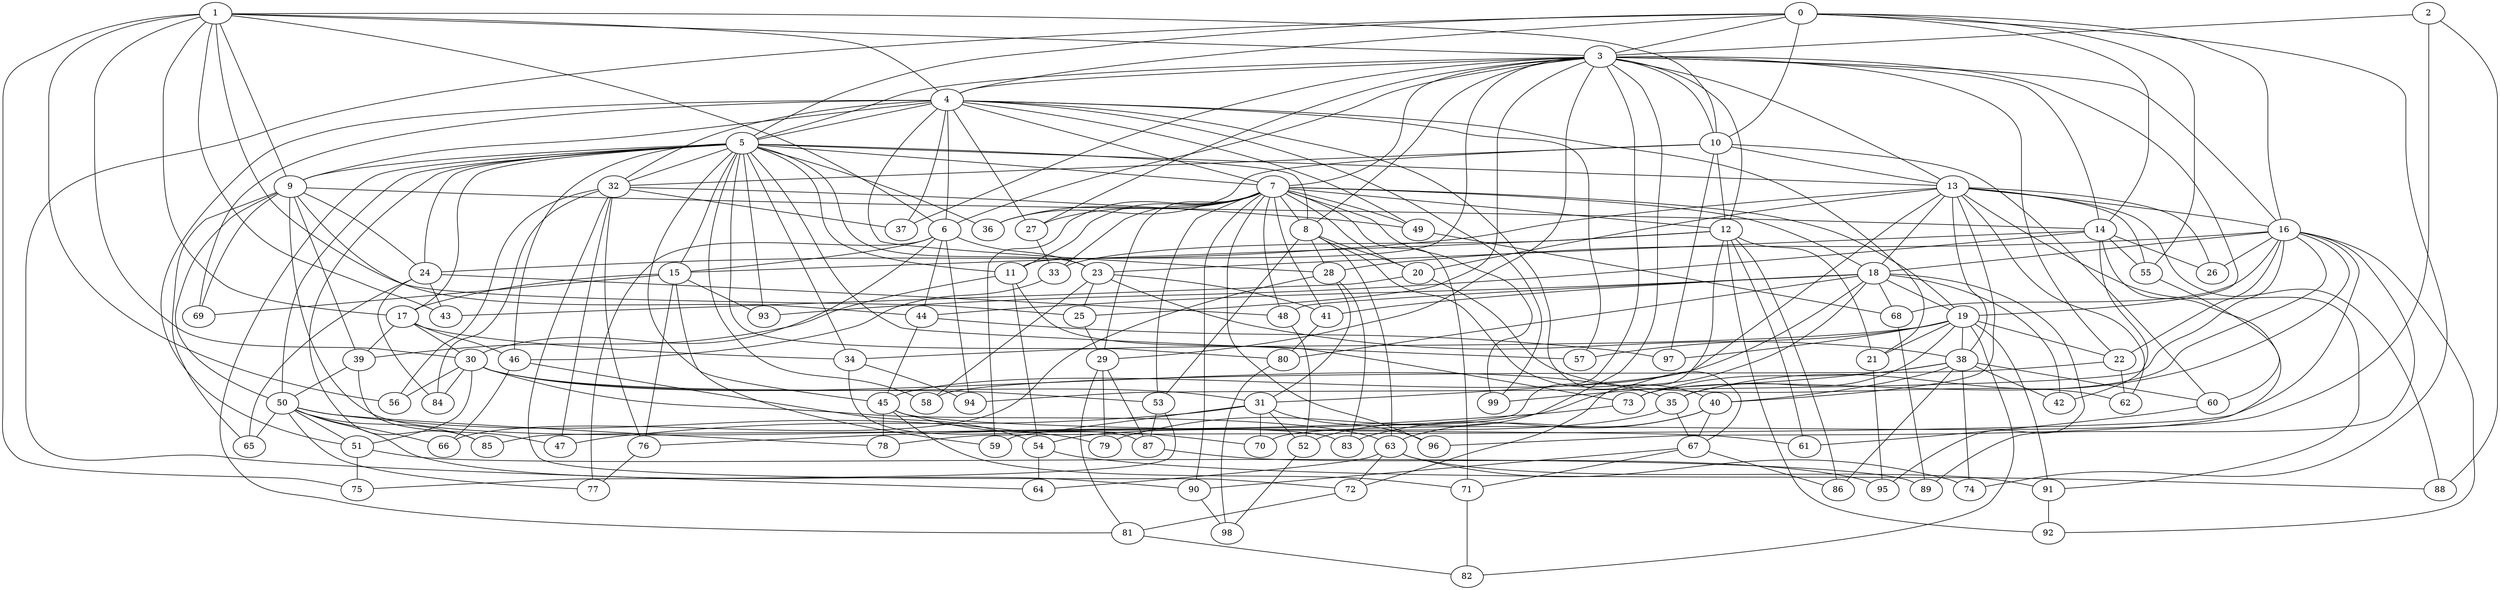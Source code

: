 strict graph "barabasi_albert_graph(100,3)" {
0;
1;
2;
3;
4;
5;
6;
7;
8;
9;
10;
11;
12;
13;
14;
15;
16;
17;
18;
19;
20;
21;
22;
23;
24;
25;
26;
27;
28;
29;
30;
31;
32;
33;
34;
35;
36;
37;
38;
39;
40;
41;
42;
43;
44;
45;
46;
47;
48;
49;
50;
51;
52;
53;
54;
55;
56;
57;
58;
59;
60;
61;
62;
63;
64;
65;
66;
67;
68;
69;
70;
71;
72;
73;
74;
75;
76;
77;
78;
79;
80;
81;
82;
83;
84;
85;
86;
87;
88;
89;
90;
91;
92;
93;
94;
95;
96;
97;
98;
99;
0 -- 64  [is_available=True, prob="0.778675920652"];
0 -- 3  [is_available=True, prob="1.0"];
0 -- 4  [is_available=True, prob="1.0"];
0 -- 5  [is_available=True, prob="0.584115594124"];
0 -- 10  [is_available=True, prob="0.676292689255"];
0 -- 14  [is_available=True, prob="0.82161209516"];
0 -- 16  [is_available=True, prob="0.895055746807"];
0 -- 55  [is_available=True, prob="0.401426526768"];
0 -- 74  [is_available=True, prob="0.396553440412"];
1 -- 3  [is_available=True, prob="1.0"];
1 -- 4  [is_available=True, prob="1.0"];
1 -- 6  [is_available=True, prob="0.410431488322"];
1 -- 9  [is_available=True, prob="1.0"];
1 -- 10  [is_available=True, prob="0.340563743946"];
1 -- 43  [is_available=True, prob="0.273409019643"];
1 -- 17  [is_available=True, prob="1.0"];
1 -- 75  [is_available=True, prob="1.0"];
1 -- 56  [is_available=True, prob="0.981259887543"];
1 -- 25  [is_available=True, prob="0.884565483069"];
1 -- 30  [is_available=True, prob="1.0"];
2 -- 88  [is_available=True, prob="0.79402279692"];
2 -- 3  [is_available=True, prob="0.698655528987"];
2 -- 70  [is_available=True, prob="1.0"];
3 -- 4  [is_available=True, prob="0.356615219495"];
3 -- 5  [is_available=True, prob="0.549943228109"];
3 -- 6  [is_available=True, prob="1.0"];
3 -- 7  [is_available=True, prob="0.0820719577545"];
3 -- 8  [is_available=True, prob="0.614758868744"];
3 -- 10  [is_available=True, prob="0.526488666125"];
3 -- 11  [is_available=True, prob="1.0"];
3 -- 12  [is_available=True, prob="0.768706413112"];
3 -- 13  [is_available=True, prob="0.859434914178"];
3 -- 14  [is_available=True, prob="1.0"];
3 -- 16  [is_available=True, prob="0.0591070507623"];
3 -- 19  [is_available=True, prob="0.448611418529"];
3 -- 22  [is_available=True, prob="0.197808529746"];
3 -- 25  [is_available=True, prob="0.413475628042"];
3 -- 27  [is_available=True, prob="0.186924630674"];
3 -- 29  [is_available=True, prob="0.398062805"];
3 -- 37  [is_available=True, prob="0.923415034092"];
3 -- 52  [is_available=True, prob="1.0"];
3 -- 85  [is_available=True, prob="0.132887422106"];
4 -- 67  [is_available=True, prob="1.0"];
4 -- 32  [is_available=True, prob="0.705589775247"];
4 -- 5  [is_available=True, prob="0.694440340328"];
4 -- 6  [is_available=True, prob="0.517501908675"];
4 -- 7  [is_available=True, prob="0.955049496011"];
4 -- 9  [is_available=True, prob="0.157771946964"];
4 -- 99  [is_available=True, prob="1.0"];
4 -- 49  [is_available=True, prob="0.285823574021"];
4 -- 51  [is_available=True, prob="0.0905236510575"];
4 -- 21  [is_available=True, prob="1.0"];
4 -- 57  [is_available=True, prob="0.272185375775"];
4 -- 27  [is_available=True, prob="0.363204382647"];
4 -- 28  [is_available=True, prob="0.0755776012286"];
4 -- 69  [is_available=True, prob="0.50830035505"];
4 -- 37  [is_available=True, prob="0.461853994366"];
5 -- 7  [is_available=True, prob="1.0"];
5 -- 8  [is_available=True, prob="1.0"];
5 -- 9  [is_available=True, prob="0.421385347425"];
5 -- 11  [is_available=True, prob="1.0"];
5 -- 13  [is_available=True, prob="1.0"];
5 -- 15  [is_available=True, prob="0.208702448545"];
5 -- 17  [is_available=True, prob="0.88901162964"];
5 -- 23  [is_available=True, prob="1.0"];
5 -- 24  [is_available=True, prob="1.0"];
5 -- 32  [is_available=True, prob="0.282365163828"];
5 -- 34  [is_available=True, prob="0.864144552351"];
5 -- 36  [is_available=True, prob="0.224410793454"];
5 -- 45  [is_available=True, prob="0.909041168327"];
5 -- 46  [is_available=True, prob="0.465249934066"];
5 -- 50  [is_available=True, prob="0.841747203637"];
5 -- 57  [is_available=True, prob="1.0"];
5 -- 58  [is_available=True, prob="0.208040264067"];
5 -- 80  [is_available=True, prob="0.3345121224"];
5 -- 81  [is_available=True, prob="0.549134917518"];
5 -- 85  [is_available=True, prob="0.0962643626019"];
5 -- 93  [is_available=True, prob="1.0"];
6 -- 44  [is_available=True, prob="1.0"];
6 -- 77  [is_available=True, prob="0.341749017566"];
6 -- 15  [is_available=True, prob="0.42185593394"];
6 -- 94  [is_available=True, prob="0.340412590365"];
6 -- 23  [is_available=True, prob="0.505103960608"];
6 -- 30  [is_available=True, prob="0.3389297094"];
7 -- 8  [is_available=True, prob="1.0"];
7 -- 11  [is_available=True, prob="0.889145049037"];
7 -- 12  [is_available=True, prob="1.0"];
7 -- 18  [is_available=True, prob="1.0"];
7 -- 19  [is_available=True, prob="1.0"];
7 -- 20  [is_available=True, prob="0.105048560304"];
7 -- 27  [is_available=True, prob="1.0"];
7 -- 29  [is_available=True, prob="0.790288045383"];
7 -- 33  [is_available=True, prob="0.864332955021"];
7 -- 36  [is_available=True, prob="0.0236698853479"];
7 -- 41  [is_available=True, prob="0.334424753666"];
7 -- 48  [is_available=True, prob="0.465082222956"];
7 -- 49  [is_available=True, prob="0.125053843192"];
7 -- 53  [is_available=True, prob="0.248957377623"];
7 -- 59  [is_available=True, prob="1.0"];
7 -- 71  [is_available=True, prob="1.0"];
7 -- 90  [is_available=True, prob="0.941720219971"];
7 -- 96  [is_available=True, prob="0.547563228456"];
7 -- 99  [is_available=True, prob="1.0"];
8 -- 40  [is_available=True, prob="1.0"];
8 -- 20  [is_available=True, prob="0.945318770079"];
8 -- 53  [is_available=True, prob="1.0"];
8 -- 28  [is_available=True, prob="1.0"];
8 -- 63  [is_available=True, prob="0.675151324911"];
9 -- 65  [is_available=True, prob="0.580549152371"];
9 -- 39  [is_available=True, prob="0.783052343792"];
9 -- 44  [is_available=True, prob="0.371500988882"];
9 -- 14  [is_available=True, prob="1.0"];
9 -- 50  [is_available=True, prob="1.0"];
9 -- 83  [is_available=True, prob="0.810552504547"];
9 -- 24  [is_available=True, prob="0.00419250248507"];
9 -- 69  [is_available=True, prob="0.879247788521"];
10 -- 36  [is_available=True, prob="0.752198666426"];
10 -- 32  [is_available=True, prob="0.196742186889"];
10 -- 12  [is_available=True, prob="0.574728204787"];
10 -- 13  [is_available=True, prob="0.348308816434"];
10 -- 97  [is_available=True, prob="0.780880125225"];
10 -- 60  [is_available=True, prob="0.744733170585"];
11 -- 39  [is_available=True, prob="0.244132859813"];
11 -- 73  [is_available=True, prob="0.792432846821"];
11 -- 54  [is_available=True, prob="0.174038354296"];
12 -- 33  [is_available=True, prob="1.0"];
12 -- 72  [is_available=True, prob="0.859177311687"];
12 -- 15  [is_available=True, prob="0.542339387665"];
12 -- 21  [is_available=True, prob="0.197597701569"];
12 -- 86  [is_available=True, prob="0.952264137253"];
12 -- 92  [is_available=True, prob="0.668440913851"];
12 -- 61  [is_available=True, prob="0.943074013529"];
13 -- 38  [is_available=True, prob="1.0"];
13 -- 40  [is_available=True, prob="0.675775177229"];
13 -- 16  [is_available=True, prob="0.0576506135993"];
13 -- 88  [is_available=True, prob="0.0900322575084"];
13 -- 18  [is_available=True, prob="0.0961720478437"];
13 -- 20  [is_available=True, prob="1.0"];
13 -- 55  [is_available=True, prob="0.702489812555"];
13 -- 24  [is_available=True, prob="0.0535660833631"];
13 -- 26  [is_available=True, prob="0.469100497709"];
13 -- 91  [is_available=True, prob="0.280635129609"];
13 -- 62  [is_available=True, prob="0.627441179685"];
13 -- 31  [is_available=True, prob="1.0"];
14 -- 96  [is_available=True, prob="0.385929079747"];
14 -- 42  [is_available=True, prob="0.0505106647508"];
14 -- 55  [is_available=True, prob="0.0108378689059"];
14 -- 23  [is_available=True, prob="0.608153696485"];
14 -- 26  [is_available=True, prob="0.268050370089"];
14 -- 93  [is_available=True, prob="1.0"];
15 -- 76  [is_available=True, prob="0.565344302259"];
15 -- 17  [is_available=True, prob="0.366256819353"];
15 -- 59  [is_available=True, prob="0.770098829145"];
15 -- 93  [is_available=True, prob="1.0"];
15 -- 69  [is_available=True, prob="0.710207722109"];
16 -- 68  [is_available=True, prob="0.219588610752"];
16 -- 73  [is_available=True, prob="0.996124378889"];
16 -- 78  [is_available=True, prob="0.686627311785"];
16 -- 92  [is_available=True, prob="1.0"];
16 -- 18  [is_available=True, prob="1.0"];
16 -- 35  [is_available=True, prob="1.0"];
16 -- 22  [is_available=True, prob="0.363958081349"];
16 -- 89  [is_available=True, prob="0.334876815208"];
16 -- 26  [is_available=True, prob="0.439722221584"];
16 -- 28  [is_available=True, prob="0.466173129878"];
16 -- 94  [is_available=True, prob="0.654528050887"];
17 -- 34  [is_available=True, prob="1.0"];
17 -- 39  [is_available=True, prob="0.0738520487362"];
17 -- 46  [is_available=True, prob="0.556063275882"];
17 -- 30  [is_available=True, prob="0.599142467729"];
18 -- 48  [is_available=True, prob="1.0"];
18 -- 68  [is_available=True, prob="1.0"];
18 -- 80  [is_available=True, prob="0.903864271869"];
18 -- 41  [is_available=True, prob="0.147137231159"];
18 -- 42  [is_available=True, prob="1.0"];
18 -- 44  [is_available=True, prob="0.526049464867"];
18 -- 45  [is_available=True, prob="0.917638266043"];
18 -- 19  [is_available=True, prob="1.0"];
18 -- 79  [is_available=True, prob="0.61659983144"];
18 -- 95  [is_available=True, prob="0.323408192525"];
19 -- 97  [is_available=True, prob="1.0"];
19 -- 34  [is_available=True, prob="0.197454769135"];
19 -- 38  [is_available=True, prob="0.656294783812"];
19 -- 82  [is_available=True, prob="1.0"];
19 -- 35  [is_available=True, prob="0.991406453689"];
19 -- 21  [is_available=True, prob="0.617960607977"];
19 -- 22  [is_available=True, prob="0.255260110552"];
19 -- 57  [is_available=True, prob="0.689488564056"];
19 -- 91  [is_available=True, prob="0.672470795788"];
20 -- 43  [is_available=True, prob="0.233565842096"];
20 -- 62  [is_available=True, prob="0.179532469598"];
21 -- 95  [is_available=True, prob="0.325262549718"];
22 -- 58  [is_available=True, prob="0.490507069934"];
22 -- 62  [is_available=True, prob="0.350557652188"];
23 -- 38  [is_available=True, prob="0.822024138246"];
23 -- 41  [is_available=True, prob="0.240686490329"];
23 -- 25  [is_available=True, prob="1.0"];
23 -- 58  [is_available=True, prob="1.0"];
24 -- 65  [is_available=True, prob="0.328765442264"];
24 -- 43  [is_available=True, prob="0.616923187258"];
24 -- 48  [is_available=True, prob="0.0832926134155"];
24 -- 84  [is_available=True, prob="0.0768108122348"];
25 -- 29  [is_available=True, prob="0.946258765541"];
27 -- 33  [is_available=True, prob="1.0"];
28 -- 66  [is_available=True, prob="0.0209732429995"];
28 -- 83  [is_available=True, prob="1.0"];
28 -- 31  [is_available=True, prob="0.620562671585"];
29 -- 79  [is_available=True, prob="1.0"];
29 -- 81  [is_available=True, prob="1.0"];
29 -- 87  [is_available=True, prob="1.0"];
30 -- 35  [is_available=True, prob="0.583954950509"];
30 -- 51  [is_available=True, prob="0.468284423135"];
30 -- 84  [is_available=True, prob="0.592011083288"];
30 -- 53  [is_available=True, prob="0.307474624794"];
30 -- 56  [is_available=True, prob="0.968172130868"];
30 -- 63  [is_available=True, prob="0.0741060891384"];
30 -- 31  [is_available=True, prob="0.0828979944778"];
31 -- 96  [is_available=True, prob="1.0"];
31 -- 70  [is_available=True, prob="1.0"];
31 -- 47  [is_available=True, prob="0.750232878669"];
31 -- 52  [is_available=True, prob="1.0"];
31 -- 59  [is_available=True, prob="0.16358975085"];
32 -- 72  [is_available=True, prob="0.279962312647"];
32 -- 76  [is_available=True, prob="0.758900231865"];
32 -- 47  [is_available=True, prob="1.0"];
32 -- 49  [is_available=True, prob="0.811916253447"];
32 -- 84  [is_available=True, prob="0.987183731084"];
32 -- 56  [is_available=True, prob="0.410328457655"];
32 -- 37  [is_available=True, prob="1.0"];
33 -- 46  [is_available=True, prob="0.149315225844"];
34 -- 94  [is_available=True, prob="0.786018100459"];
34 -- 87  [is_available=True, prob="0.400686112621"];
35 -- 67  [is_available=True, prob="0.277280736505"];
35 -- 54  [is_available=True, prob="0.971594233697"];
38 -- 99  [is_available=True, prob="0.473727335139"];
38 -- 40  [is_available=True, prob="1.0"];
38 -- 73  [is_available=True, prob="0.896317868646"];
38 -- 42  [is_available=True, prob="0.803703415423"];
38 -- 86  [is_available=True, prob="1.0"];
38 -- 60  [is_available=True, prob="0.821400752097"];
38 -- 74  [is_available=True, prob="0.62114885836"];
39 -- 50  [is_available=True, prob="0.123484916992"];
39 -- 47  [is_available=True, prob="0.0396811171238"];
40 -- 67  [is_available=True, prob="0.653972170764"];
40 -- 83  [is_available=True, prob="0.197641213627"];
40 -- 63  [is_available=True, prob="1.0"];
41 -- 80  [is_available=True, prob="0.452918351557"];
44 -- 45  [is_available=True, prob="1.0"];
44 -- 97  [is_available=True, prob="0.454472948775"];
45 -- 70  [is_available=True, prob="0.634366023239"];
45 -- 71  [is_available=True, prob="0.388851776464"];
45 -- 78  [is_available=True, prob="0.944969067912"];
45 -- 61  [is_available=True, prob="0.820138183317"];
46 -- 66  [is_available=True, prob="0.691029855602"];
46 -- 54  [is_available=True, prob="0.283722064929"];
48 -- 52  [is_available=True, prob="0.750227931866"];
49 -- 68  [is_available=True, prob="0.0223702694559"];
50 -- 65  [is_available=True, prob="0.397844205755"];
50 -- 66  [is_available=True, prob="0.441833857801"];
50 -- 77  [is_available=True, prob="0.853978938664"];
50 -- 78  [is_available=True, prob="0.789357416685"];
50 -- 79  [is_available=True, prob="0.761034046277"];
50 -- 51  [is_available=True, prob="1.0"];
50 -- 85  [is_available=True, prob="1.0"];
50 -- 90  [is_available=True, prob="0.334342333547"];
51 -- 89  [is_available=True, prob="0.358489078765"];
51 -- 75  [is_available=True, prob="0.446564739984"];
52 -- 98  [is_available=True, prob="0.484740709093"];
53 -- 87  [is_available=True, prob="0.440364909186"];
53 -- 75  [is_available=True, prob="1.0"];
54 -- 64  [is_available=True, prob="0.870709330115"];
54 -- 88  [is_available=True, prob="0.317547895106"];
55 -- 60  [is_available=True, prob="0.148522317258"];
60 -- 61  [is_available=True, prob="1.0"];
63 -- 64  [is_available=True, prob="0.642165405418"];
63 -- 74  [is_available=True, prob="0.188619745957"];
63 -- 72  [is_available=True, prob="0.150837334402"];
63 -- 91  [is_available=True, prob="1.0"];
67 -- 71  [is_available=True, prob="0.0770702596959"];
67 -- 86  [is_available=True, prob="1.0"];
67 -- 90  [is_available=True, prob="0.0883111868131"];
68 -- 89  [is_available=True, prob="0.525787296004"];
71 -- 82  [is_available=True, prob="0.670395430296"];
72 -- 81  [is_available=True, prob="0.209957411675"];
73 -- 76  [is_available=True, prob="0.557544077443"];
76 -- 77  [is_available=True, prob="0.497713387754"];
80 -- 98  [is_available=True, prob="0.321155573915"];
81 -- 82  [is_available=True, prob="0.427330101667"];
87 -- 95  [is_available=True, prob="0.0365592745441"];
90 -- 98  [is_available=True, prob="0.960812069997"];
91 -- 92  [is_available=True, prob="1.0"];
}
